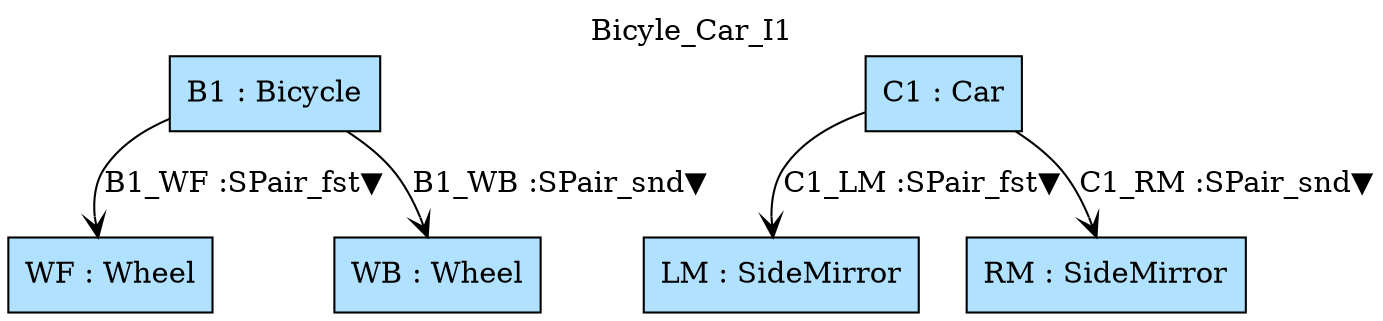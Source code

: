 digraph {graph[label=Bicyle_Car_I1,labelloc=tl,labelfontsize=12];
"WF"[shape=box,fillcolor=lightskyblue1,style = filled,label="WF : Wheel"];
"B1"[shape=box,fillcolor=lightskyblue1,style = filled,label="B1 : Bicycle"];
"WB"[shape=box,fillcolor=lightskyblue1,style = filled,label="WB : Wheel"];
"LM"[shape=box,fillcolor=lightskyblue1,style = filled,label="LM : SideMirror"];
"C1"[shape=box,fillcolor=lightskyblue1,style = filled,label="C1 : Car"];
"RM"[shape=box,fillcolor=lightskyblue1,style = filled,label="RM : SideMirror"];

"B1"->"WF"[label="B1_WF :SPair_fst▼",arrowhead=vee];
"B1"->"WB"[label="B1_WB :SPair_snd▼",arrowhead=vee];
"C1"->"LM"[label="C1_LM :SPair_fst▼",arrowhead=vee];
"C1"->"RM"[label="C1_RM :SPair_snd▼",arrowhead=vee];
}